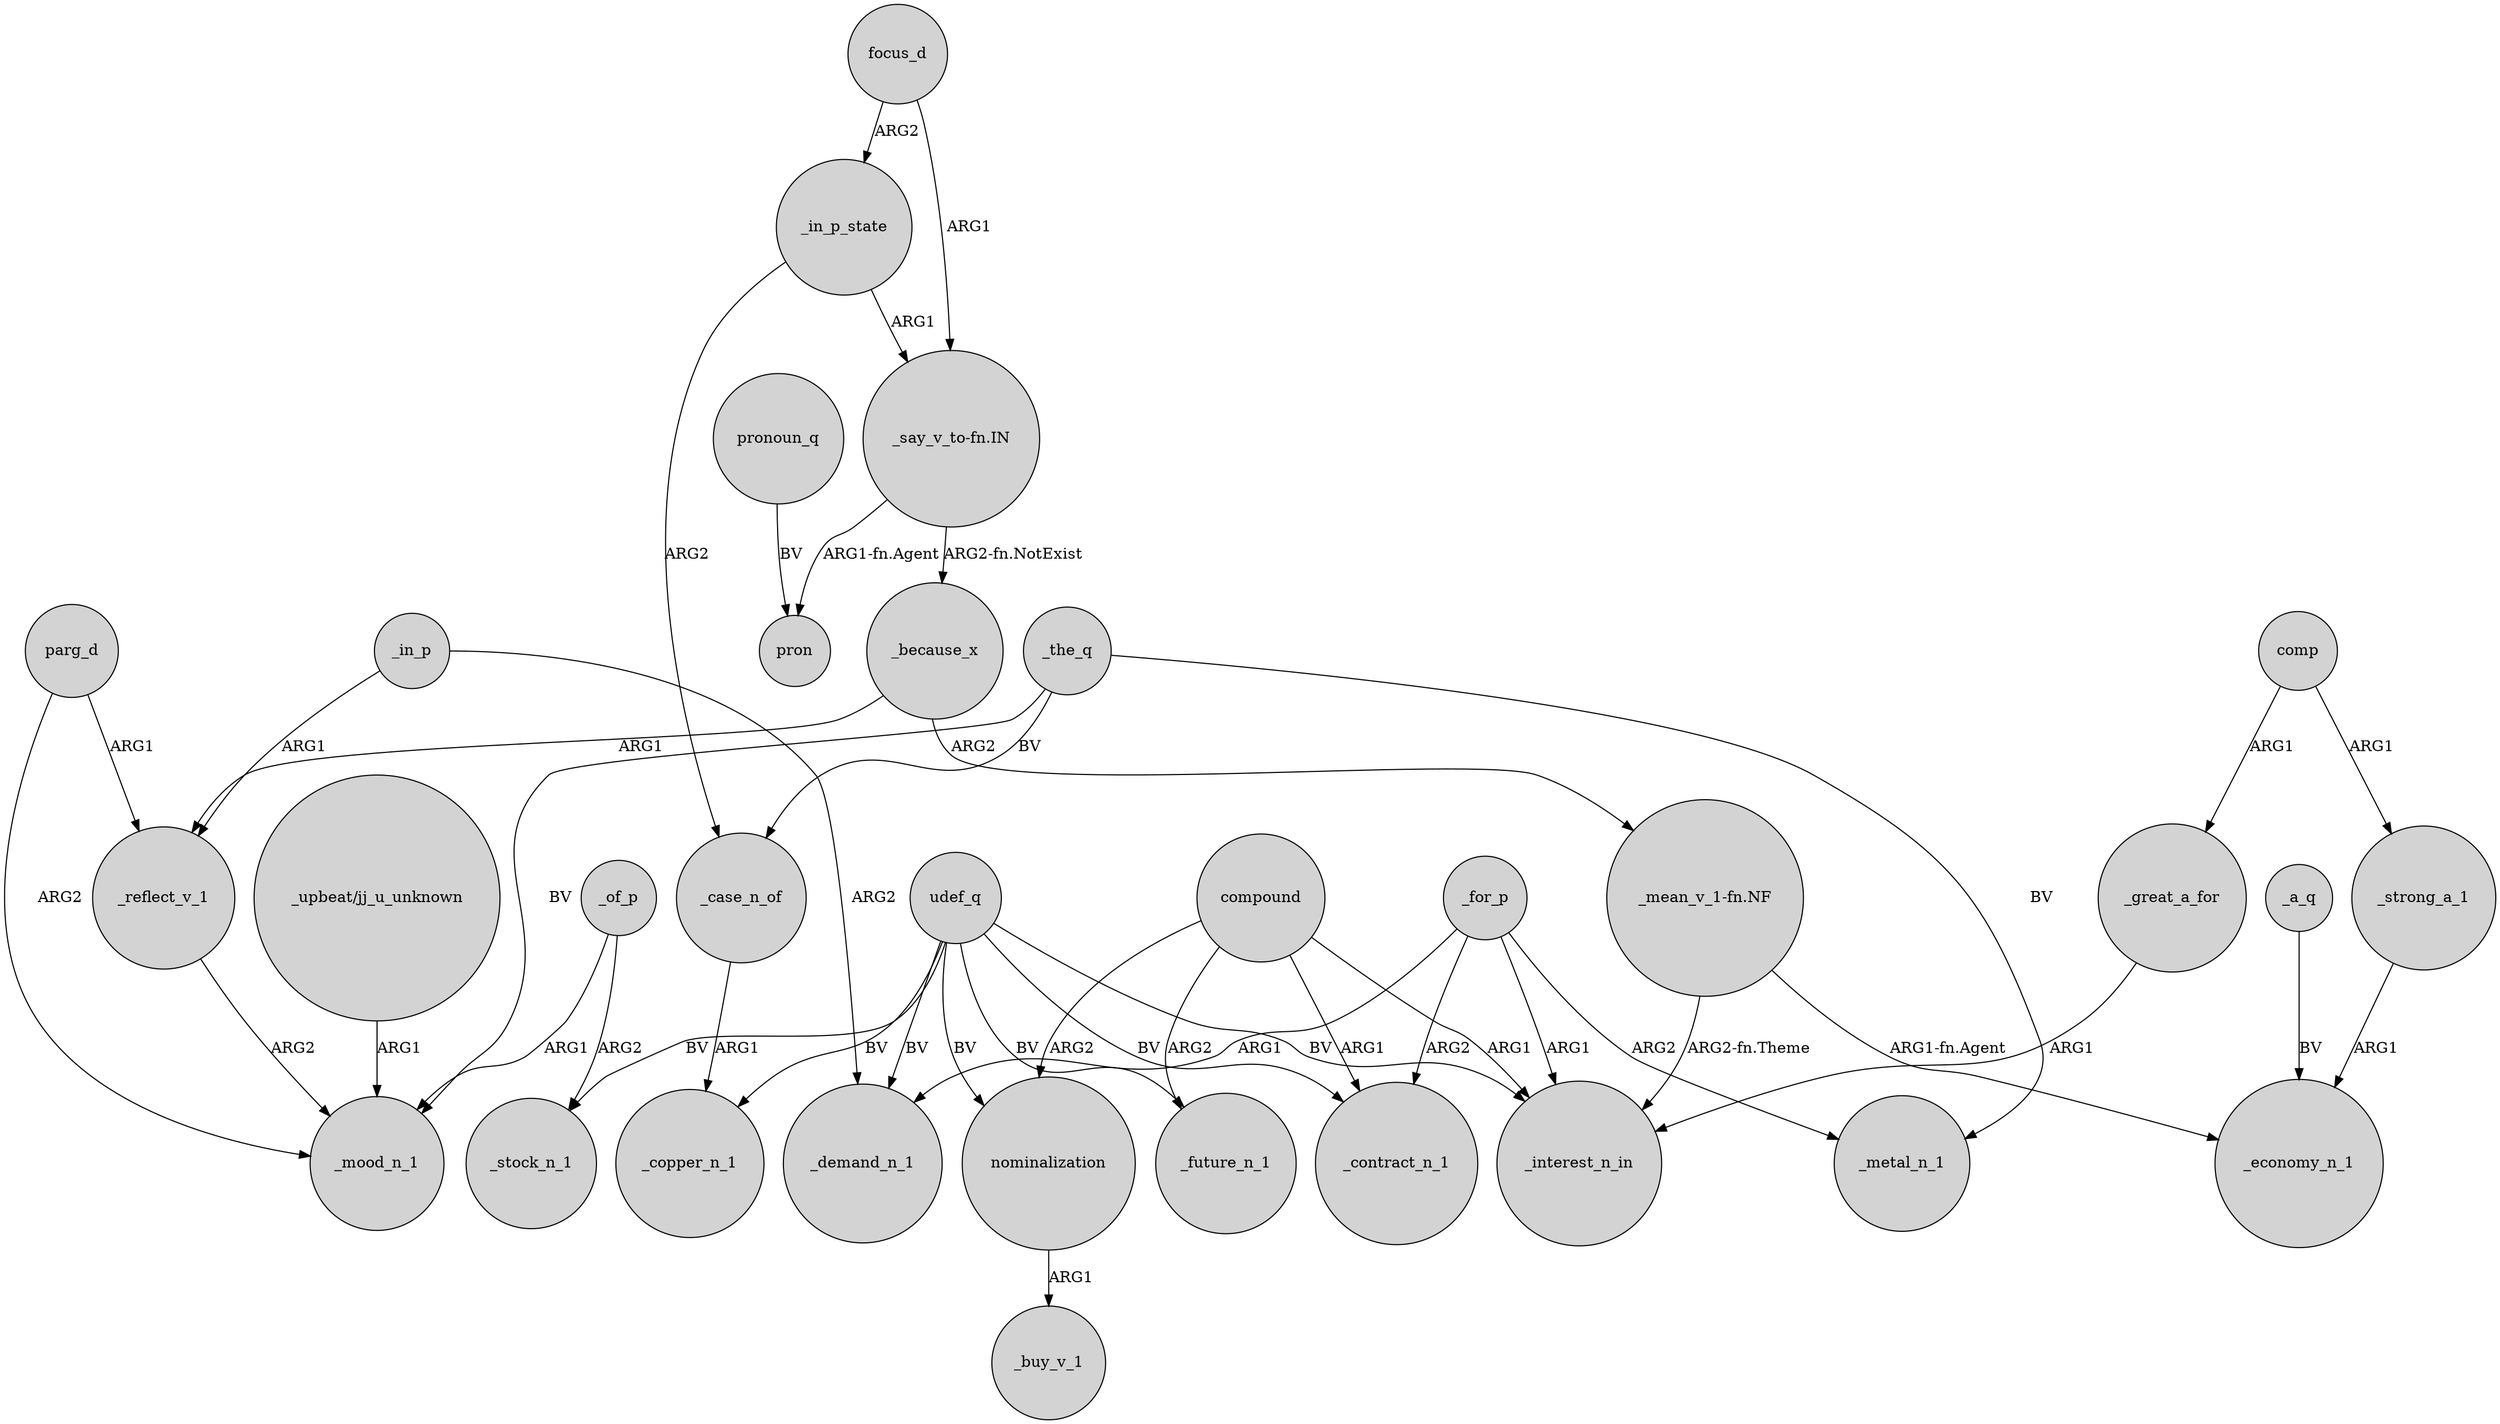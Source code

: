 digraph {
	node [shape=circle style=filled]
	udef_q -> _copper_n_1 [label=BV]
	"_mean_v_1-fn.NF" -> _interest_n_in [label="ARG2-fn.Theme"]
	_case_n_of -> _copper_n_1 [label=ARG1]
	"_say_v_to-fn.IN" -> _because_x [label="ARG2-fn.NotExist"]
	_for_p -> _contract_n_1 [label=ARG2]
	_the_q -> _case_n_of [label=BV]
	focus_d -> _in_p_state [label=ARG2]
	_for_p -> _interest_n_in [label=ARG1]
	compound -> nominalization [label=ARG2]
	udef_q -> _interest_n_in [label=BV]
	nominalization -> _buy_v_1 [label=ARG1]
	compound -> _contract_n_1 [label=ARG1]
	compound -> _future_n_1 [label=ARG2]
	_a_q -> _economy_n_1 [label=BV]
	comp -> _great_a_for [label=ARG1]
	comp -> _strong_a_1 [label=ARG1]
	pronoun_q -> pron [label=BV]
	_strong_a_1 -> _economy_n_1 [label=ARG1]
	_great_a_for -> _interest_n_in [label=ARG1]
	udef_q -> _stock_n_1 [label=BV]
	"_mean_v_1-fn.NF" -> _economy_n_1 [label="ARG1-fn.Agent"]
	parg_d -> _reflect_v_1 [label=ARG1]
	_in_p_state -> _case_n_of [label=ARG2]
	_for_p -> _demand_n_1 [label=ARG1]
	udef_q -> _demand_n_1 [label=BV]
	_the_q -> _mood_n_1 [label=BV]
	_of_p -> _mood_n_1 [label=ARG1]
	_reflect_v_1 -> _mood_n_1 [label=ARG2]
	udef_q -> _future_n_1 [label=BV]
	_for_p -> _metal_n_1 [label=ARG2]
	udef_q -> nominalization [label=BV]
	_in_p -> _reflect_v_1 [label=ARG1]
	"_say_v_to-fn.IN" -> pron [label="ARG1-fn.Agent"]
	_of_p -> _stock_n_1 [label=ARG2]
	compound -> _interest_n_in [label=ARG1]
	parg_d -> _mood_n_1 [label=ARG2]
	"_upbeat/jj_u_unknown" -> _mood_n_1 [label=ARG1]
	udef_q -> _contract_n_1 [label=BV]
	_in_p -> _demand_n_1 [label=ARG2]
	_because_x -> _reflect_v_1 [label=ARG1]
	_because_x -> "_mean_v_1-fn.NF" [label=ARG2]
	_in_p_state -> "_say_v_to-fn.IN" [label=ARG1]
	_the_q -> _metal_n_1 [label=BV]
	focus_d -> "_say_v_to-fn.IN" [label=ARG1]
}
